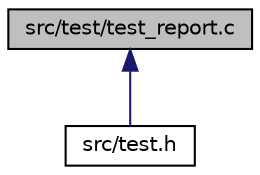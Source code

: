 digraph "src/test/test_report.c"
{
  edge [fontname="Helvetica",fontsize="10",labelfontname="Helvetica",labelfontsize="10"];
  node [fontname="Helvetica",fontsize="10",shape=record];
  Node8 [label="src/test/test_report.c",height=0.2,width=0.4,color="black", fillcolor="grey75", style="filled", fontcolor="black"];
  Node8 -> Node9 [dir="back",color="midnightblue",fontsize="10",style="solid",fontname="Helvetica"];
  Node9 [label="src/test.h",height=0.2,width=0.4,color="black", fillcolor="white", style="filled",URL="$test_8h.html",tooltip="Aggregate all unit tests. "];
}
